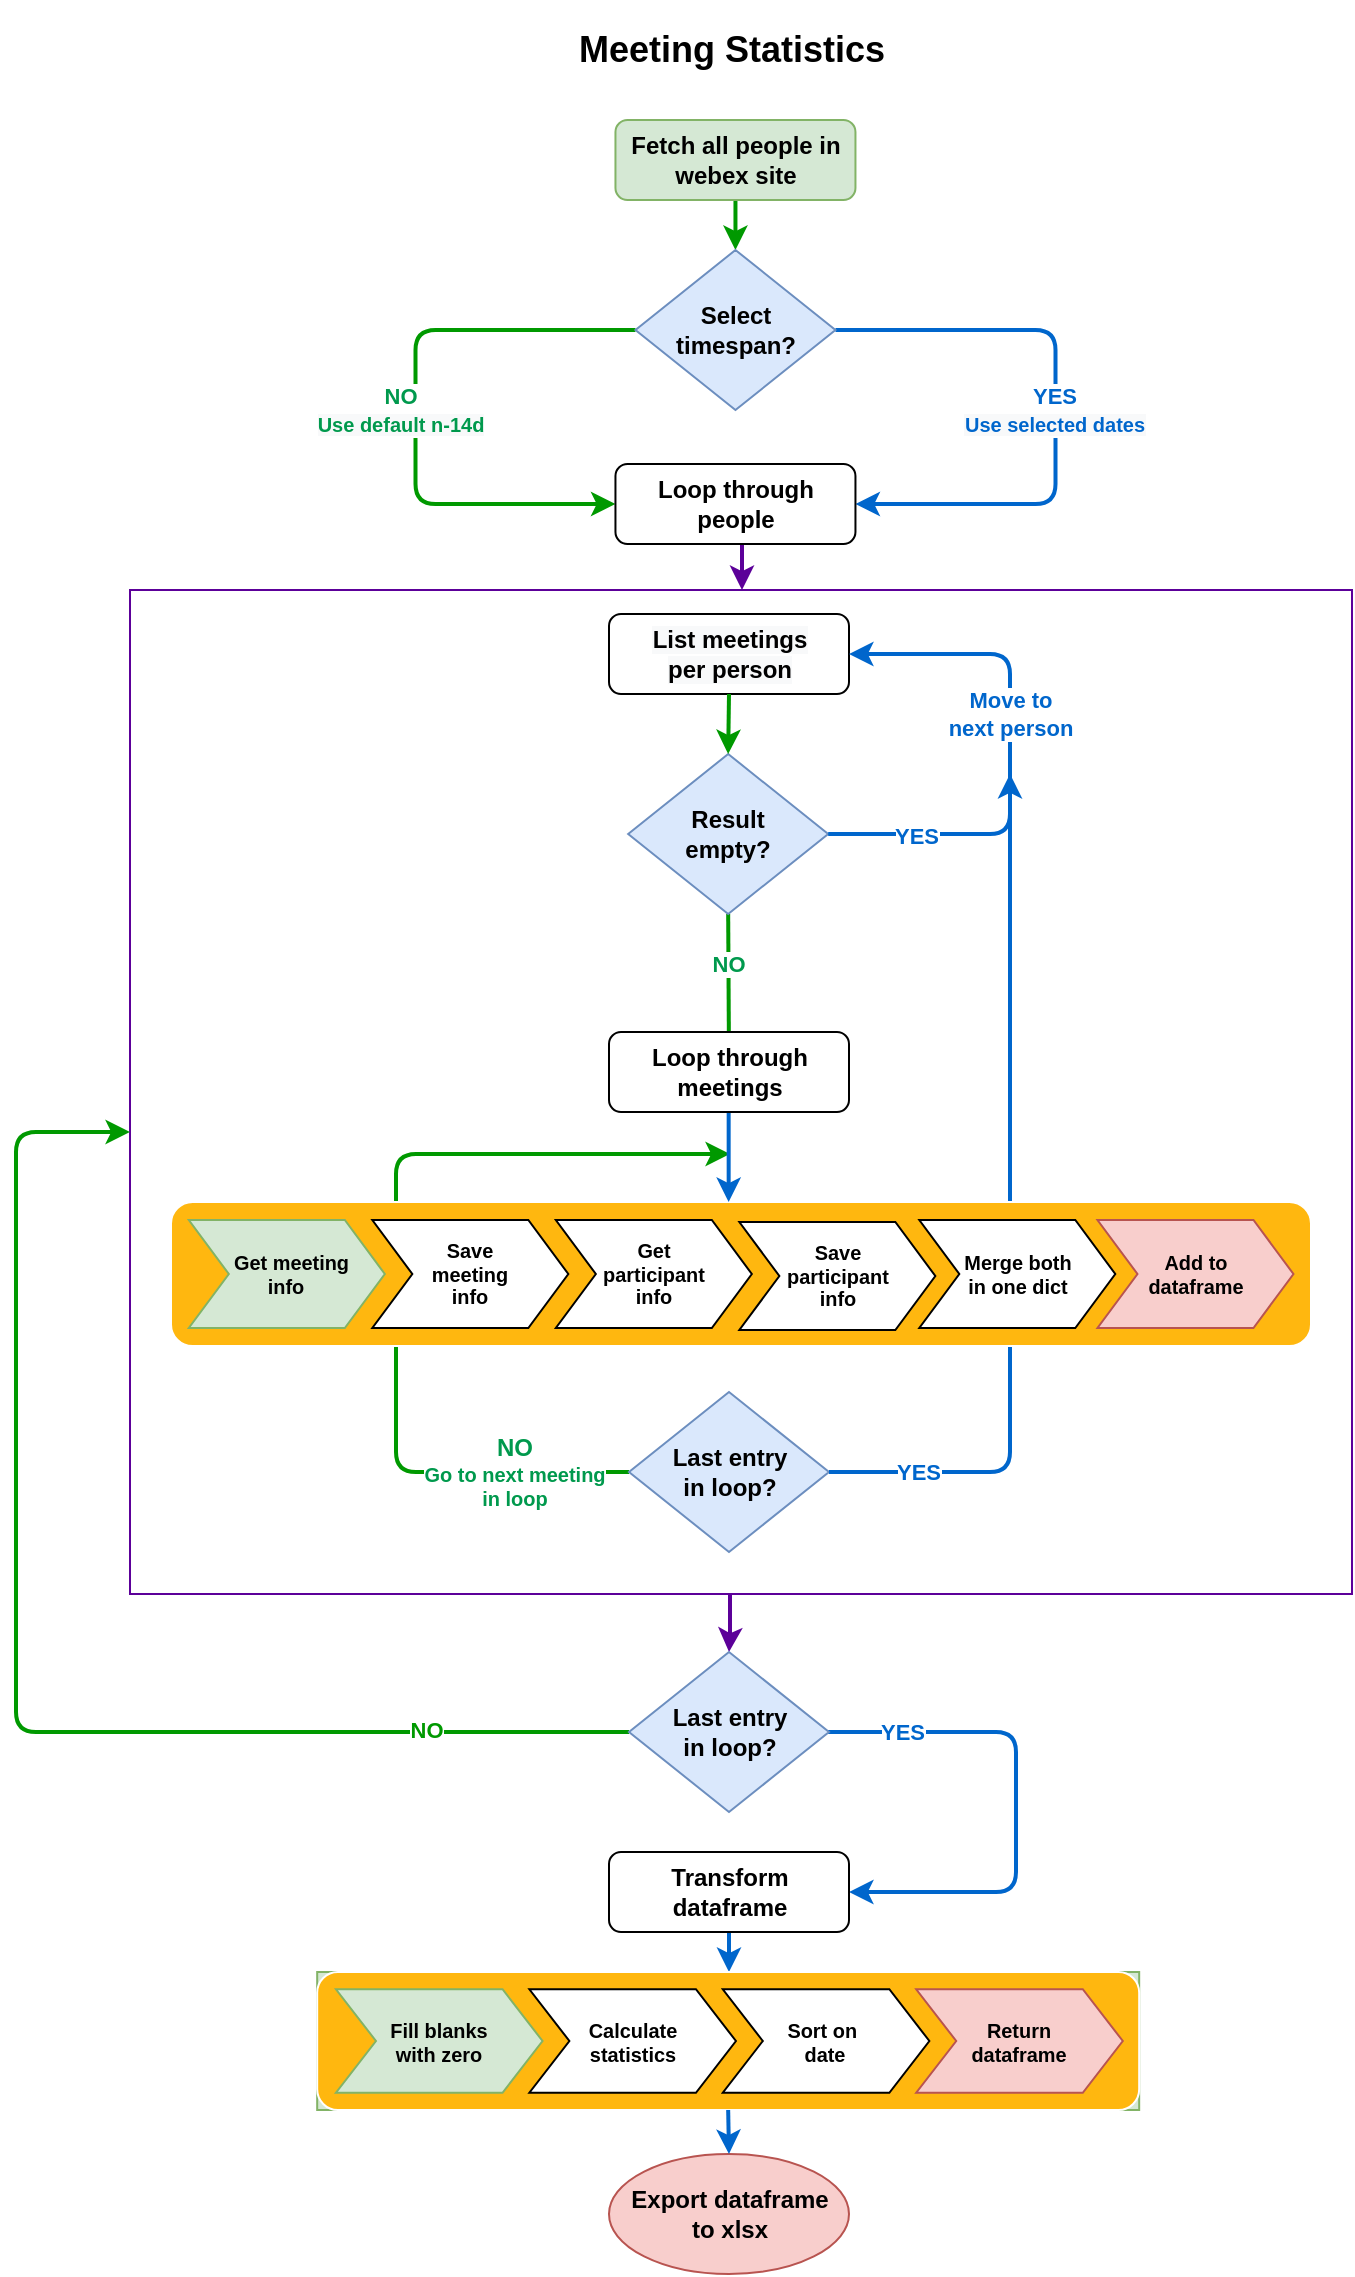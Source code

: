 <mxfile version="14.7.6" type="github">
  <diagram id="C5RBs43oDa-KdzZeNtuy" name="Page-1">
    <mxGraphModel dx="1634" dy="905" grid="0" gridSize="10" guides="1" tooltips="1" connect="1" arrows="1" fold="1" page="1" pageScale="1" pageWidth="827" pageHeight="1169" math="0" shadow="0">
      <root>
        <mxCell id="WIyWlLk6GJQsqaUBKTNV-0" />
        <mxCell id="WIyWlLk6GJQsqaUBKTNV-1" parent="WIyWlLk6GJQsqaUBKTNV-0" />
        <mxCell id="iK6K3IZoc0NF0SB4lwdh-13" style="edgeStyle=orthogonalEdgeStyle;rounded=0;orthogonalLoop=1;jettySize=auto;html=1;entryX=0.5;entryY=0;entryDx=0;entryDy=0;shadow=0;strokeColor=#5C0099;fillColor=#FFF700;fontStyle=1;strokeWidth=2;" parent="WIyWlLk6GJQsqaUBKTNV-1" source="iK6K3IZoc0NF0SB4lwdh-62" target="iK6K3IZoc0NF0SB4lwdh-65" edge="1">
          <mxGeometry relative="1" as="geometry">
            <Array as="points">
              <mxPoint x="407" y="820" />
              <mxPoint x="407" y="820" />
            </Array>
          </mxGeometry>
        </mxCell>
        <mxCell id="iK6K3IZoc0NF0SB4lwdh-62" value="" style="rounded=0;whiteSpace=wrap;html=1;shadow=0;strokeColor=#5C0099;fillColor=#FFFFFF;fontStyle=1" parent="WIyWlLk6GJQsqaUBKTNV-1" vertex="1">
          <mxGeometry x="107" y="298" width="611" height="502" as="geometry" />
        </mxCell>
        <mxCell id="iK6K3IZoc0NF0SB4lwdh-26" value="" style="edgeStyle=none;rounded=0;orthogonalLoop=1;jettySize=auto;html=1;strokeColor=#009900;fontStyle=1;strokeWidth=2;" parent="WIyWlLk6GJQsqaUBKTNV-1" source="WIyWlLk6GJQsqaUBKTNV-3" target="iK6K3IZoc0NF0SB4lwdh-5" edge="1">
          <mxGeometry relative="1" as="geometry" />
        </mxCell>
        <mxCell id="WIyWlLk6GJQsqaUBKTNV-3" value="Fetch all people in webex site" style="rounded=1;whiteSpace=wrap;html=1;fontSize=12;glass=0;strokeWidth=1;shadow=0;fontStyle=1;fillColor=#d5e8d4;strokeColor=#82b366;" parent="WIyWlLk6GJQsqaUBKTNV-1" vertex="1">
          <mxGeometry x="349.73" y="63" width="120" height="40" as="geometry" />
        </mxCell>
        <mxCell id="iK6K3IZoc0NF0SB4lwdh-0" value="&lt;font style=&quot;font-size: 18px&quot;&gt;Meeting Statistics&lt;/font&gt;" style="text;html=1;strokeColor=none;fillColor=none;align=center;verticalAlign=middle;whiteSpace=wrap;rounded=0;fontStyle=1" parent="WIyWlLk6GJQsqaUBKTNV-1" vertex="1">
          <mxGeometry x="307.64" y="3" width="200" height="50" as="geometry" />
        </mxCell>
        <mxCell id="iK6K3IZoc0NF0SB4lwdh-9" style="edgeStyle=orthogonalEdgeStyle;rounded=1;orthogonalLoop=1;jettySize=auto;html=1;exitX=0;exitY=0.5;exitDx=0;exitDy=0;shadow=0;strokeColor=#009900;fillColor=#FFF700;fontStyle=1;strokeWidth=2;" parent="WIyWlLk6GJQsqaUBKTNV-1" source="iK6K3IZoc0NF0SB4lwdh-5" target="iK6K3IZoc0NF0SB4lwdh-31" edge="1">
          <mxGeometry relative="1" as="geometry">
            <mxPoint x="339.73" y="258" as="targetPoint" />
            <Array as="points">
              <mxPoint x="249.73" y="168" />
              <mxPoint x="249.73" y="255" />
            </Array>
          </mxGeometry>
        </mxCell>
        <mxCell id="iK6K3IZoc0NF0SB4lwdh-10" value="NO&lt;br&gt;&lt;span style=&quot;font-size: 10px ; background-color: rgb(248 , 249 , 250)&quot;&gt;Use default&lt;/span&gt;&lt;span style=&quot;font-size: 10px ; background-color: rgb(248 , 249 , 250)&quot;&gt;&amp;nbsp;n-14d&lt;/span&gt;" style="edgeLabel;html=1;align=center;verticalAlign=middle;resizable=0;points=[];fontStyle=1;fontColor=#00994D;" parent="iK6K3IZoc0NF0SB4lwdh-9" vertex="1" connectable="0">
          <mxGeometry x="-0.539" y="2" relative="1" as="geometry">
            <mxPoint x="-49" y="38" as="offset" />
          </mxGeometry>
        </mxCell>
        <mxCell id="iK6K3IZoc0NF0SB4lwdh-22" style="edgeStyle=orthogonalEdgeStyle;rounded=1;orthogonalLoop=1;jettySize=auto;html=1;exitX=1;exitY=0.5;exitDx=0;exitDy=0;entryX=1;entryY=0.5;entryDx=0;entryDy=0;strokeColor=#0066CC;fontStyle=1;strokeWidth=2;" parent="WIyWlLk6GJQsqaUBKTNV-1" source="iK6K3IZoc0NF0SB4lwdh-5" target="iK6K3IZoc0NF0SB4lwdh-31" edge="1">
          <mxGeometry relative="1" as="geometry">
            <mxPoint x="459.73" y="278" as="targetPoint" />
            <Array as="points">
              <mxPoint x="569.73" y="168" />
              <mxPoint x="569.73" y="255" />
            </Array>
          </mxGeometry>
        </mxCell>
        <mxCell id="iK6K3IZoc0NF0SB4lwdh-23" value="YES&lt;br&gt;&lt;span style=&quot;font-size: 10px ; background-color: rgb(248 , 249 , 250)&quot;&gt;Use selected dates&lt;/span&gt;" style="edgeLabel;html=1;align=center;verticalAlign=middle;resizable=0;points=[];fontStyle=1;fontColor=#0066CC;" parent="iK6K3IZoc0NF0SB4lwdh-22" vertex="1" connectable="0">
          <mxGeometry x="-0.484" y="2" relative="1" as="geometry">
            <mxPoint x="33" y="42" as="offset" />
          </mxGeometry>
        </mxCell>
        <mxCell id="iK6K3IZoc0NF0SB4lwdh-5" value="Select&lt;br&gt;timespan?" style="rhombus;whiteSpace=wrap;html=1;fontStyle=1;fillColor=#dae8fc;strokeColor=#6c8ebf;" parent="WIyWlLk6GJQsqaUBKTNV-1" vertex="1">
          <mxGeometry x="359.73" y="128" width="100" height="80" as="geometry" />
        </mxCell>
        <mxCell id="iK6K3IZoc0NF0SB4lwdh-73" style="edgeStyle=orthogonalEdgeStyle;rounded=0;orthogonalLoop=1;jettySize=auto;html=1;entryX=0.5;entryY=0;entryDx=0;entryDy=0;shadow=0;strokeColor=#5C0099;fillColor=#FFF700;fontStyle=1;strokeWidth=2;" parent="WIyWlLk6GJQsqaUBKTNV-1" edge="1">
          <mxGeometry relative="1" as="geometry">
            <mxPoint x="413.005" y="272" as="sourcePoint" />
            <mxPoint x="413.0" y="298.0" as="targetPoint" />
            <Array as="points">
              <mxPoint x="413.5" y="272" />
            </Array>
          </mxGeometry>
        </mxCell>
        <mxCell id="iK6K3IZoc0NF0SB4lwdh-31" value="Loop through people" style="rounded=1;whiteSpace=wrap;html=1;fontSize=12;glass=0;strokeWidth=1;shadow=0;fontStyle=1" parent="WIyWlLk6GJQsqaUBKTNV-1" vertex="1">
          <mxGeometry x="349.73" y="235" width="120" height="40" as="geometry" />
        </mxCell>
        <mxCell id="iK6K3IZoc0NF0SB4lwdh-91" style="edgeStyle=orthogonalEdgeStyle;rounded=1;orthogonalLoop=1;jettySize=auto;html=1;exitX=0;exitY=0.5;exitDx=0;exitDy=0;shadow=0;strokeColor=#009900;fillColor=#FFF700;fontStyle=1;strokeWidth=2;" parent="WIyWlLk6GJQsqaUBKTNV-1" source="iK6K3IZoc0NF0SB4lwdh-65" target="iK6K3IZoc0NF0SB4lwdh-62" edge="1">
          <mxGeometry relative="1" as="geometry">
            <mxPoint x="50" y="550" as="targetPoint" />
            <Array as="points">
              <mxPoint x="50" y="869" />
              <mxPoint x="50" y="569" />
            </Array>
          </mxGeometry>
        </mxCell>
        <mxCell id="iK6K3IZoc0NF0SB4lwdh-92" value="NO" style="edgeLabel;html=1;align=center;verticalAlign=middle;resizable=0;points=[];fontStyle=1;fontColor=#009900;" parent="iK6K3IZoc0NF0SB4lwdh-91" vertex="1" connectable="0">
          <mxGeometry x="-0.692" y="-1" relative="1" as="geometry">
            <mxPoint as="offset" />
          </mxGeometry>
        </mxCell>
        <mxCell id="iK6K3IZoc0NF0SB4lwdh-140" value="&lt;font color=&quot;#0066CC&quot;&gt;YES&lt;/font&gt;" style="edgeStyle=orthogonalEdgeStyle;rounded=1;orthogonalLoop=1;jettySize=auto;html=1;shadow=0;strokeColor=#0066CC;fillColor=#FFF700;exitX=0.935;exitY=0.5;exitDx=0;exitDy=0;exitPerimeter=0;entryX=1;entryY=0.5;entryDx=0;entryDy=0;fontStyle=1;strokeWidth=2;" parent="WIyWlLk6GJQsqaUBKTNV-1" source="iK6K3IZoc0NF0SB4lwdh-65" target="iK6K3IZoc0NF0SB4lwdh-93" edge="1">
          <mxGeometry x="-0.674" relative="1" as="geometry">
            <mxPoint x="460" y="869" as="sourcePoint" />
            <mxPoint x="550" y="947" as="targetPoint" />
            <Array as="points">
              <mxPoint x="550" y="869" />
              <mxPoint x="550" y="949" />
            </Array>
            <mxPoint as="offset" />
          </mxGeometry>
        </mxCell>
        <mxCell id="iK6K3IZoc0NF0SB4lwdh-65" value="Last entry&lt;br&gt;in loop?" style="rhombus;whiteSpace=wrap;html=1;fontStyle=1;fillColor=#dae8fc;strokeColor=#6c8ebf;" parent="WIyWlLk6GJQsqaUBKTNV-1" vertex="1">
          <mxGeometry x="356.5" y="829" width="100" height="80" as="geometry" />
        </mxCell>
        <mxCell id="iK6K3IZoc0NF0SB4lwdh-27" value="&lt;meta charset=&quot;utf-8&quot;&gt;&lt;span style=&quot;color: rgb(0, 0, 0); font-family: helvetica; font-size: 12px; font-style: normal; letter-spacing: normal; text-align: center; text-indent: 0px; text-transform: none; word-spacing: 0px; background-color: rgb(248, 249, 250); display: inline; float: none;&quot;&gt;List meetings&lt;/span&gt;&lt;br style=&quot;color: rgb(0, 0, 0); font-family: helvetica; font-size: 12px; font-style: normal; letter-spacing: normal; text-align: center; text-indent: 0px; text-transform: none; word-spacing: 0px; background-color: rgb(248, 249, 250);&quot;&gt;&lt;span style=&quot;color: rgb(0, 0, 0); font-family: helvetica; font-size: 12px; font-style: normal; letter-spacing: normal; text-align: center; text-indent: 0px; text-transform: none; word-spacing: 0px; background-color: rgb(248, 249, 250); display: inline; float: none;&quot;&gt;per person&lt;/span&gt;" style="rounded=1;whiteSpace=wrap;html=1;fontSize=12;glass=0;strokeWidth=1;shadow=0;fontStyle=1" parent="WIyWlLk6GJQsqaUBKTNV-1" vertex="1">
          <mxGeometry x="346.5" y="310" width="120" height="40" as="geometry" />
        </mxCell>
        <mxCell id="iK6K3IZoc0NF0SB4lwdh-42" style="edgeStyle=none;rounded=0;orthogonalLoop=1;jettySize=auto;html=1;exitX=0.5;exitY=1;exitDx=0;exitDy=0;strokeColor=#009900;fontStyle=1;strokeWidth=2;" parent="WIyWlLk6GJQsqaUBKTNV-1" source="iK6K3IZoc0NF0SB4lwdh-29" edge="1">
          <mxGeometry x="106.5" y="293" as="geometry">
            <mxPoint x="406.5" y="533.0" as="targetPoint" />
          </mxGeometry>
        </mxCell>
        <mxCell id="iK6K3IZoc0NF0SB4lwdh-43" value="NO" style="edgeLabel;html=1;align=center;verticalAlign=middle;resizable=0;points=[];strokeColor=#009900;fontStyle=1;fontColor=#00994D;" parent="iK6K3IZoc0NF0SB4lwdh-42" vertex="1" connectable="0">
          <mxGeometry x="-0.632" y="5" relative="1" as="geometry">
            <mxPoint x="-5" y="11" as="offset" />
          </mxGeometry>
        </mxCell>
        <mxCell id="iK6K3IZoc0NF0SB4lwdh-29" value="Result &lt;br&gt;empty?" style="rhombus;whiteSpace=wrap;html=1;fontStyle=1;fillColor=#dae8fc;strokeColor=#6c8ebf;" parent="WIyWlLk6GJQsqaUBKTNV-1" vertex="1">
          <mxGeometry x="356.09" y="380" width="100" height="80" as="geometry" />
        </mxCell>
        <mxCell id="iK6K3IZoc0NF0SB4lwdh-40" style="edgeStyle=none;rounded=0;orthogonalLoop=1;jettySize=auto;html=1;exitX=0.5;exitY=1;exitDx=0;exitDy=0;entryX=0.5;entryY=0;entryDx=0;entryDy=0;strokeColor=#009900;fontStyle=1;strokeWidth=2;" parent="WIyWlLk6GJQsqaUBKTNV-1" source="iK6K3IZoc0NF0SB4lwdh-27" target="iK6K3IZoc0NF0SB4lwdh-29" edge="1">
          <mxGeometry x="106.5" y="293" as="geometry" />
        </mxCell>
        <mxCell id="iK6K3IZoc0NF0SB4lwdh-36" style="edgeStyle=none;rounded=0;orthogonalLoop=1;jettySize=auto;html=1;entryX=0;entryY=0.5;entryDx=0;entryDy=0;fontStyle=1;strokeWidth=2;" parent="WIyWlLk6GJQsqaUBKTNV-1" source="iK6K3IZoc0NF0SB4lwdh-29" target="iK6K3IZoc0NF0SB4lwdh-29" edge="1">
          <mxGeometry x="106.5" y="293" as="geometry" />
        </mxCell>
        <mxCell id="iK6K3IZoc0NF0SB4lwdh-71" style="edgeStyle=orthogonalEdgeStyle;rounded=1;orthogonalLoop=1;jettySize=auto;html=1;exitX=0;exitY=0.5;exitDx=0;exitDy=0;shadow=0;strokeColor=#009900;fillColor=#FFF700;fontStyle=1;strokeWidth=2;" parent="WIyWlLk6GJQsqaUBKTNV-1" source="iK6K3IZoc0NF0SB4lwdh-54" edge="1">
          <mxGeometry x="106.5" y="293" as="geometry">
            <mxPoint x="407" y="580" as="targetPoint" />
            <Array as="points">
              <mxPoint x="240" y="739" />
              <mxPoint x="240" y="580" />
              <mxPoint x="390" y="580" />
            </Array>
          </mxGeometry>
        </mxCell>
        <mxCell id="iK6K3IZoc0NF0SB4lwdh-72" value="&lt;h5&gt;&lt;font style=&quot;&quot;&gt;&lt;font style=&quot;font-size: 12px&quot;&gt;NO&lt;/font&gt;&lt;br&gt;&lt;font style=&quot;font-size: 10px&quot;&gt;Go to next meeting&lt;br&gt; in loop&lt;/font&gt;&lt;/font&gt;&lt;/h5&gt;" style="edgeLabel;html=1;align=center;verticalAlign=middle;resizable=0;points=[];fontStyle=1;fontColor=#00994D;" parent="iK6K3IZoc0NF0SB4lwdh-71" vertex="1" connectable="0">
          <mxGeometry x="-0.718" y="1" relative="1" as="geometry">
            <mxPoint x="5" y="-1" as="offset" />
          </mxGeometry>
        </mxCell>
        <mxCell id="iK6K3IZoc0NF0SB4lwdh-54" value="Last entry&lt;br&gt;in loop?" style="rhombus;whiteSpace=wrap;html=1;fontStyle=1;fillColor=#dae8fc;strokeColor=#6c8ebf;" parent="WIyWlLk6GJQsqaUBKTNV-1" vertex="1">
          <mxGeometry x="356.5" y="699" width="100" height="80" as="geometry" />
        </mxCell>
        <mxCell id="iK6K3IZoc0NF0SB4lwdh-38" value="&lt;font color=&quot;#0066CC&quot;&gt;Move to &lt;br&gt;next person&lt;/font&gt;" style="edgeStyle=orthogonalEdgeStyle;rounded=1;orthogonalLoop=1;jettySize=auto;html=1;fillColor=#FFF700;strokeColor=#0066CC;shadow=0;exitX=1;exitY=0.5;exitDx=0;exitDy=0;fontStyle=1;strokeWidth=2;" parent="WIyWlLk6GJQsqaUBKTNV-1" source="iK6K3IZoc0NF0SB4lwdh-29" edge="1">
          <mxGeometry as="geometry">
            <mxPoint x="456.5" y="443" as="sourcePoint" />
            <mxPoint x="466.5" y="330" as="targetPoint" />
            <Array as="points">
              <mxPoint x="547" y="420" />
              <mxPoint x="547" y="330" />
            </Array>
            <mxPoint x="86" y="-15" as="offset" />
          </mxGeometry>
        </mxCell>
        <mxCell id="iK6K3IZoc0NF0SB4lwdh-20" style="edgeStyle=orthogonalEdgeStyle;rounded=0;orthogonalLoop=1;jettySize=auto;html=1;entryX=0.5;entryY=0;entryDx=0;entryDy=0;shadow=0;strokeColor=#0066CC;fillColor=#FFF700;fontStyle=1;strokeWidth=2;" parent="WIyWlLk6GJQsqaUBKTNV-1" source="iK6K3IZoc0NF0SB4lwdh-93" target="iK6K3IZoc0NF0SB4lwdh-80" edge="1">
          <mxGeometry relative="1" as="geometry" />
        </mxCell>
        <mxCell id="iK6K3IZoc0NF0SB4lwdh-93" value="&lt;font face=&quot;helvetica&quot;&gt;Transform &lt;br&gt;dataframe&lt;/font&gt;" style="rounded=1;whiteSpace=wrap;html=1;fontSize=12;glass=0;strokeWidth=1;shadow=0;fontStyle=1" parent="WIyWlLk6GJQsqaUBKTNV-1" vertex="1">
          <mxGeometry x="346.5" y="929" width="120" height="40" as="geometry" />
        </mxCell>
        <mxCell id="iK6K3IZoc0NF0SB4lwdh-6" style="edgeStyle=orthogonalEdgeStyle;rounded=1;orthogonalLoop=1;jettySize=auto;html=1;exitX=1;exitY=0.5;exitDx=0;exitDy=0;fillColor=#FFF700;strokeColor=#0066CC;fontStyle=1;strokeWidth=2;" parent="WIyWlLk6GJQsqaUBKTNV-1" source="iK6K3IZoc0NF0SB4lwdh-54" edge="1">
          <mxGeometry x="106.5" y="293" as="geometry">
            <mxPoint x="547" y="390" as="targetPoint" />
            <Array as="points">
              <mxPoint x="547" y="739" />
            </Array>
            <mxPoint x="456.5" y="783.0" as="sourcePoint" />
          </mxGeometry>
        </mxCell>
        <mxCell id="iK6K3IZoc0NF0SB4lwdh-7" value="YES" style="edgeLabel;html=1;align=center;verticalAlign=middle;resizable=0;points=[];fontStyle=1;fontColor=#0066CC;" parent="iK6K3IZoc0NF0SB4lwdh-6" vertex="1" connectable="0">
          <mxGeometry x="-0.741" y="2" relative="1" as="geometry">
            <mxPoint x="-13" y="2" as="offset" />
          </mxGeometry>
        </mxCell>
        <mxCell id="iK6K3IZoc0NF0SB4lwdh-21" value="YES" style="edgeLabel;html=1;align=center;verticalAlign=middle;resizable=0;points=[];fontStyle=1;fontColor=#0066CC;" parent="iK6K3IZoc0NF0SB4lwdh-6" vertex="1" connectable="0">
          <mxGeometry relative="1" as="geometry">
            <mxPoint x="-47" y="-189" as="offset" />
          </mxGeometry>
        </mxCell>
        <mxCell id="iK6K3IZoc0NF0SB4lwdh-8" value="" style="group;fontStyle=1;fillColor=#d5e8d4;strokeColor=#82b366;" parent="WIyWlLk6GJQsqaUBKTNV-1" vertex="1" connectable="0">
          <mxGeometry x="200.59" y="989" width="411" height="69" as="geometry" />
        </mxCell>
        <mxCell id="iK6K3IZoc0NF0SB4lwdh-80" value="" style="rounded=1;whiteSpace=wrap;html=1;shadow=0;strokeColor=#FFFFFF;fillColor=#FFB70F;fontStyle=1" parent="iK6K3IZoc0NF0SB4lwdh-8" vertex="1">
          <mxGeometry width="411" height="69" as="geometry" />
        </mxCell>
        <mxCell id="iK6K3IZoc0NF0SB4lwdh-81" value="&lt;h5&gt;Fill blanks&lt;br&gt;with zero&lt;/h5&gt;" style="shape=step;perimeter=stepPerimeter;whiteSpace=wrap;html=1;fixedSize=1;shadow=0;strokeColor=#82b366;fillColor=#d5e8d4;fontStyle=1" parent="iK6K3IZoc0NF0SB4lwdh-8" vertex="1">
          <mxGeometry x="9.389" y="8.625" width="103.282" height="51.75" as="geometry" />
        </mxCell>
        <mxCell id="iK6K3IZoc0NF0SB4lwdh-82" value="&lt;h5&gt;Sort on&amp;nbsp;&lt;br&gt;date&lt;/h5&gt;" style="shape=step;perimeter=stepPerimeter;whiteSpace=wrap;html=1;fixedSize=1;shadow=0;strokeColor=#000000;fillColor=#FFFFFF;fontStyle=1" parent="iK6K3IZoc0NF0SB4lwdh-8" vertex="1">
          <mxGeometry x="202.808" y="8.625" width="103.282" height="51.75" as="geometry" />
        </mxCell>
        <mxCell id="iK6K3IZoc0NF0SB4lwdh-83" value="&lt;h5&gt;Calculate&lt;br&gt; statistics&lt;/h5&gt;" style="shape=step;perimeter=stepPerimeter;whiteSpace=wrap;html=1;fixedSize=1;shadow=0;strokeColor=#000000;fillColor=#FFFFFF;fontStyle=1" parent="iK6K3IZoc0NF0SB4lwdh-8" vertex="1">
          <mxGeometry x="106.099" y="8.625" width="103.282" height="51.75" as="geometry" />
        </mxCell>
        <mxCell id="iK6K3IZoc0NF0SB4lwdh-84" value="&lt;h5&gt;Return&lt;br&gt; dataframe&lt;/h5&gt;" style="shape=step;perimeter=stepPerimeter;whiteSpace=wrap;html=1;fixedSize=1;shadow=0;strokeColor=#b85450;fillColor=#f8cecc;fontStyle=1" parent="iK6K3IZoc0NF0SB4lwdh-8" vertex="1">
          <mxGeometry x="299.517" y="8.625" width="103.282" height="51.75" as="geometry" />
        </mxCell>
        <mxCell id="iK6K3IZoc0NF0SB4lwdh-52" value="" style="rounded=1;whiteSpace=wrap;html=1;shadow=0;strokeColor=#FFFFFF;fillColor=#FFB70F;fontStyle=1" parent="WIyWlLk6GJQsqaUBKTNV-1" vertex="1">
          <mxGeometry x="127.5" y="604" width="570" height="72" as="geometry" />
        </mxCell>
        <mxCell id="iK6K3IZoc0NF0SB4lwdh-44" value="&lt;h5&gt;&amp;nbsp; Get meeting&lt;br&gt;info&lt;/h5&gt;" style="shape=step;perimeter=stepPerimeter;whiteSpace=wrap;html=1;fixedSize=1;shadow=0;strokeColor=#82b366;fillColor=#d5e8d4;fontStyle=1" parent="WIyWlLk6GJQsqaUBKTNV-1" vertex="1">
          <mxGeometry x="136.408" y="613" width="97.993" height="54.0" as="geometry" />
        </mxCell>
        <mxCell id="iK6K3IZoc0NF0SB4lwdh-47" value="&lt;h5&gt;Get &lt;br&gt;participant &lt;br&gt;info&lt;/h5&gt;" style="shape=step;perimeter=stepPerimeter;whiteSpace=wrap;html=1;fixedSize=1;shadow=0;strokeColor=#000000;fillColor=#FFFFFF;fontStyle=1" parent="WIyWlLk6GJQsqaUBKTNV-1" vertex="1">
          <mxGeometry x="319.922" y="613" width="97.993" height="54.0" as="geometry" />
        </mxCell>
        <mxCell id="iK6K3IZoc0NF0SB4lwdh-48" value="&lt;h5&gt;Save &lt;br&gt;meeting&lt;br&gt;info&lt;/h5&gt;" style="shape=step;perimeter=stepPerimeter;whiteSpace=wrap;html=1;fixedSize=1;shadow=0;strokeColor=#000000;fillColor=#FFFFFF;fontStyle=1" parent="WIyWlLk6GJQsqaUBKTNV-1" vertex="1">
          <mxGeometry x="228.165" y="613" width="97.993" height="54.0" as="geometry" />
        </mxCell>
        <mxCell id="iK6K3IZoc0NF0SB4lwdh-49" value="&lt;h5&gt;Save &lt;br&gt;participant &lt;br&gt;info&lt;/h5&gt;" style="shape=step;perimeter=stepPerimeter;whiteSpace=wrap;html=1;fixedSize=1;shadow=0;strokeColor=#000000;fillColor=#FFFFFF;fontStyle=1" parent="WIyWlLk6GJQsqaUBKTNV-1" vertex="1">
          <mxGeometry x="411.679" y="614" width="97.993" height="54.0" as="geometry" />
        </mxCell>
        <mxCell id="iK6K3IZoc0NF0SB4lwdh-50" value="&lt;h5&gt;Merge both&lt;br&gt;in one dict&lt;/h5&gt;" style="shape=step;perimeter=stepPerimeter;whiteSpace=wrap;html=1;fixedSize=1;shadow=0;strokeColor=#000000;fillColor=#FFFFFF;fontStyle=1" parent="WIyWlLk6GJQsqaUBKTNV-1" vertex="1">
          <mxGeometry x="501.654" y="613" width="97.993" height="54.0" as="geometry" />
        </mxCell>
        <mxCell id="iK6K3IZoc0NF0SB4lwdh-51" value="&lt;h5&gt;Add to&lt;br&gt;dataframe&lt;/h5&gt;" style="shape=step;perimeter=stepPerimeter;whiteSpace=wrap;html=1;fixedSize=1;shadow=0;strokeColor=#b85450;fillColor=#f8cecc;fontStyle=1" parent="WIyWlLk6GJQsqaUBKTNV-1" vertex="1">
          <mxGeometry x="590.738" y="613" width="97.993" height="54.0" as="geometry" />
        </mxCell>
        <mxCell id="iK6K3IZoc0NF0SB4lwdh-15" style="edgeStyle=orthogonalEdgeStyle;rounded=0;orthogonalLoop=1;jettySize=auto;html=1;entryX=0.5;entryY=0;entryDx=0;entryDy=0;shadow=0;strokeColor=#0066CC;fillColor=#FFF700;fontStyle=1;strokeWidth=2;" parent="WIyWlLk6GJQsqaUBKTNV-1" edge="1">
          <mxGeometry relative="1" as="geometry">
            <mxPoint x="406.33" y="559" as="sourcePoint" />
            <mxPoint x="406.33" y="604" as="targetPoint" />
            <Array as="points">
              <mxPoint x="406.83" y="559" />
            </Array>
          </mxGeometry>
        </mxCell>
        <mxCell id="iK6K3IZoc0NF0SB4lwdh-46" value="&lt;font face=&quot;helvetica&quot;&gt;Loop through meetings&lt;/font&gt;" style="rounded=1;whiteSpace=wrap;html=1;fontSize=12;glass=0;strokeWidth=1;shadow=0;fontStyle=1" parent="WIyWlLk6GJQsqaUBKTNV-1" vertex="1">
          <mxGeometry x="346.5" y="519" width="120" height="40" as="geometry" />
        </mxCell>
        <mxCell id="iK6K3IZoc0NF0SB4lwdh-24" value="Export dataframe &lt;br&gt;to xlsx" style="ellipse;whiteSpace=wrap;html=1;shadow=0;strokeColor=#b85450;fillColor=#f8cecc;fontStyle=1" parent="WIyWlLk6GJQsqaUBKTNV-1" vertex="1">
          <mxGeometry x="346.5" y="1080" width="120" height="60" as="geometry" />
        </mxCell>
        <mxCell id="iK6K3IZoc0NF0SB4lwdh-25" style="edgeStyle=orthogonalEdgeStyle;rounded=0;orthogonalLoop=1;jettySize=auto;html=1;exitX=0.5;exitY=1;exitDx=0;exitDy=0;entryX=0.5;entryY=0;entryDx=0;entryDy=0;shadow=0;strokeColor=#0066CC;fillColor=#FFF700;fontStyle=1;strokeWidth=2;" parent="WIyWlLk6GJQsqaUBKTNV-1" source="iK6K3IZoc0NF0SB4lwdh-80" target="iK6K3IZoc0NF0SB4lwdh-24" edge="1">
          <mxGeometry relative="1" as="geometry" />
        </mxCell>
      </root>
    </mxGraphModel>
  </diagram>
</mxfile>
